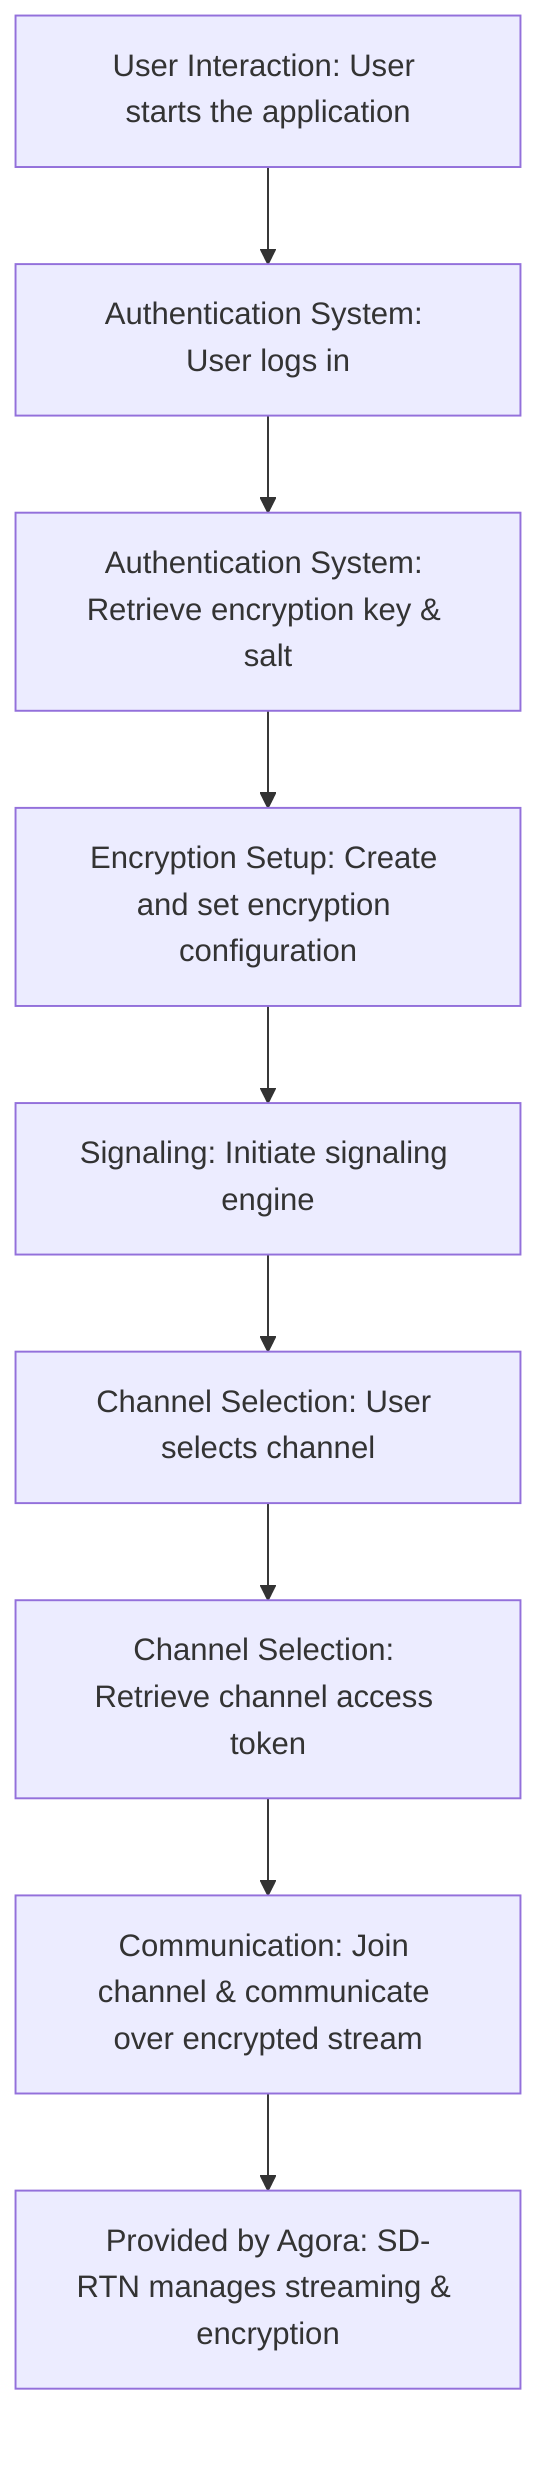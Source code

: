 flowchart TD
    A[User Interaction: User starts the application] --> B[Authentication System: User logs in]
    B --> C[Authentication System: Retrieve encryption key & salt]
    C --> D[Encryption Setup: Create and set encryption configuration]
    D --> E[Signaling: Initiate signaling engine]
    E --> F[Channel Selection: User selects channel]
    F --> G[Channel Selection: Retrieve channel access token]
    G --> H[Communication: Join channel & communicate over encrypted stream]
    H --> I[Provided by Agora: SD-RTN manages streaming & encryption]